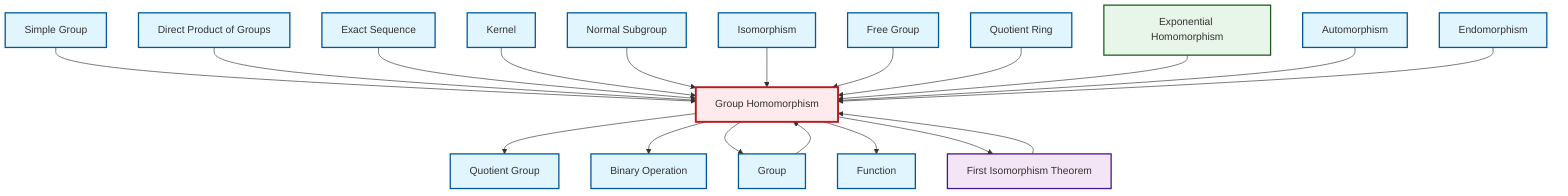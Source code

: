 graph TD
    classDef definition fill:#e1f5fe,stroke:#01579b,stroke-width:2px
    classDef theorem fill:#f3e5f5,stroke:#4a148c,stroke-width:2px
    classDef axiom fill:#fff3e0,stroke:#e65100,stroke-width:2px
    classDef example fill:#e8f5e9,stroke:#1b5e20,stroke-width:2px
    classDef current fill:#ffebee,stroke:#b71c1c,stroke-width:3px
    ex-exponential-homomorphism["Exponential Homomorphism"]:::example
    def-function["Function"]:::definition
    def-quotient-ring["Quotient Ring"]:::definition
    def-kernel["Kernel"]:::definition
    def-automorphism["Automorphism"]:::definition
    def-homomorphism["Group Homomorphism"]:::definition
    def-binary-operation["Binary Operation"]:::definition
    def-simple-group["Simple Group"]:::definition
    def-direct-product["Direct Product of Groups"]:::definition
    def-normal-subgroup["Normal Subgroup"]:::definition
    def-isomorphism["Isomorphism"]:::definition
    def-endomorphism["Endomorphism"]:::definition
    thm-first-isomorphism["First Isomorphism Theorem"]:::theorem
    def-free-group["Free Group"]:::definition
    def-group["Group"]:::definition
    def-exact-sequence["Exact Sequence"]:::definition
    def-quotient-group["Quotient Group"]:::definition
    thm-first-isomorphism --> def-homomorphism
    def-homomorphism --> def-quotient-group
    def-simple-group --> def-homomorphism
    def-direct-product --> def-homomorphism
    def-homomorphism --> def-binary-operation
    def-exact-sequence --> def-homomorphism
    def-kernel --> def-homomorphism
    def-homomorphism --> def-group
    def-normal-subgroup --> def-homomorphism
    def-isomorphism --> def-homomorphism
    def-free-group --> def-homomorphism
    def-homomorphism --> def-function
    def-homomorphism --> thm-first-isomorphism
    def-quotient-ring --> def-homomorphism
    def-group --> def-homomorphism
    ex-exponential-homomorphism --> def-homomorphism
    def-automorphism --> def-homomorphism
    def-endomorphism --> def-homomorphism
    class def-homomorphism current